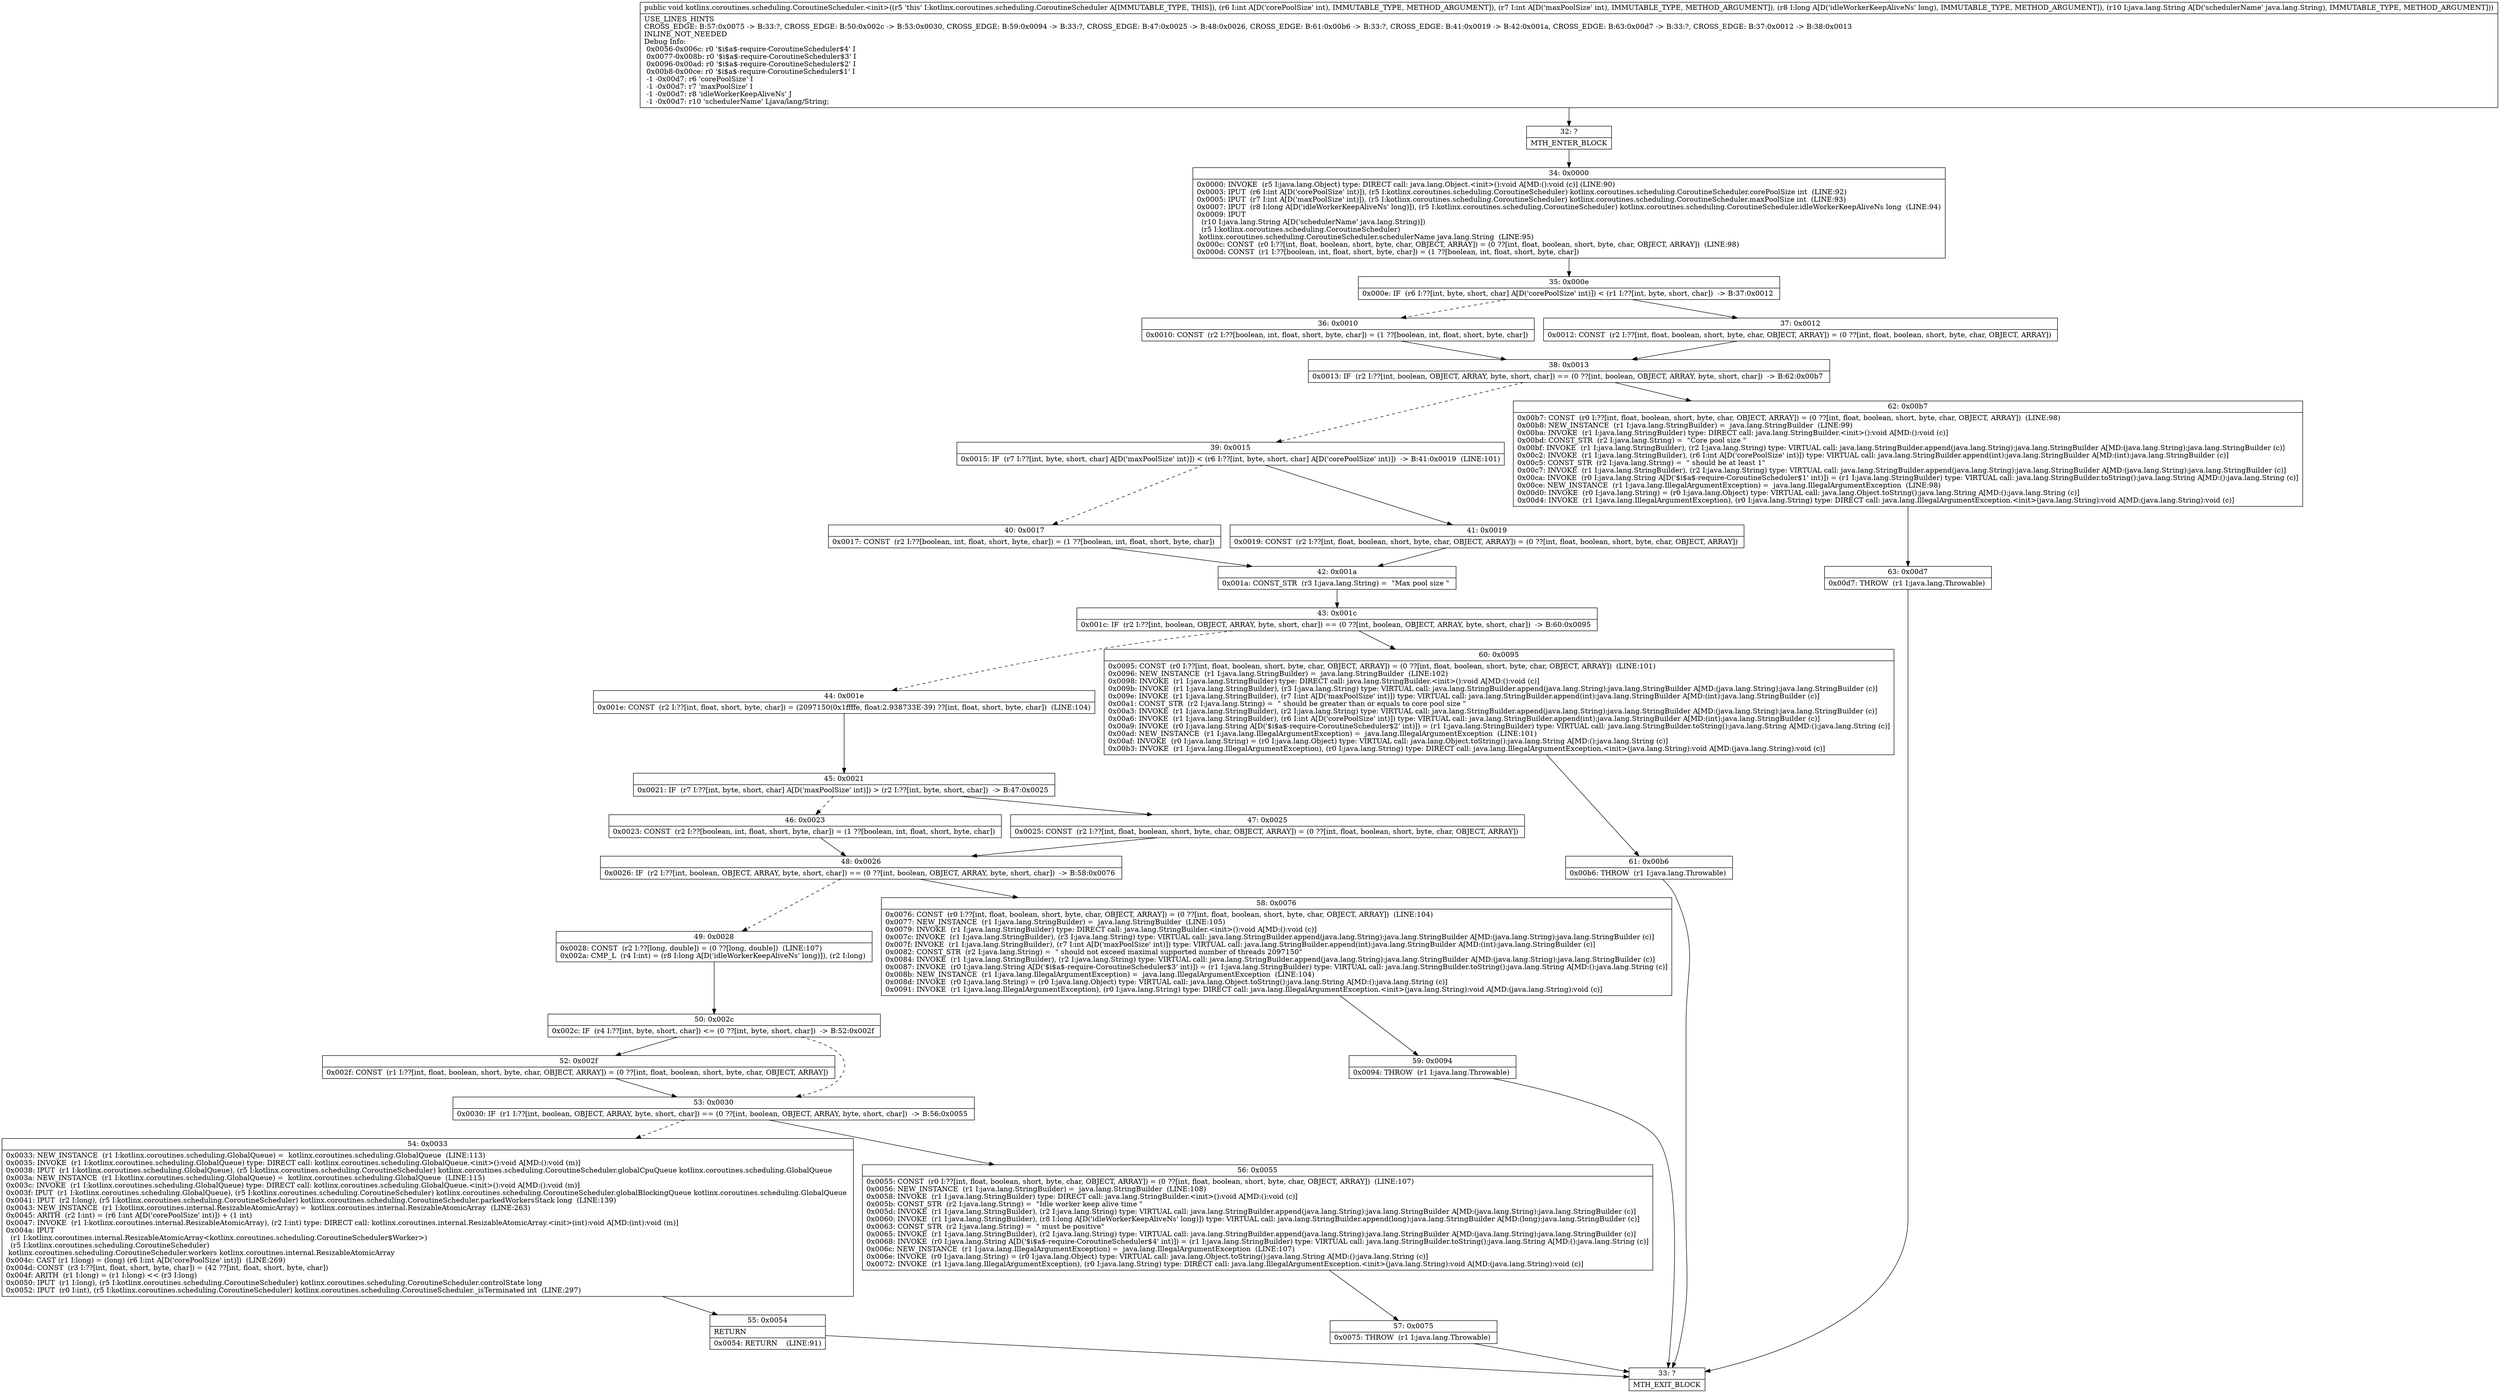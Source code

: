 digraph "CFG forkotlinx.coroutines.scheduling.CoroutineScheduler.\<init\>(IIJLjava\/lang\/String;)V" {
Node_32 [shape=record,label="{32\:\ ?|MTH_ENTER_BLOCK\l}"];
Node_34 [shape=record,label="{34\:\ 0x0000|0x0000: INVOKE  (r5 I:java.lang.Object) type: DIRECT call: java.lang.Object.\<init\>():void A[MD:():void (c)] (LINE:90)\l0x0003: IPUT  (r6 I:int A[D('corePoolSize' int)]), (r5 I:kotlinx.coroutines.scheduling.CoroutineScheduler) kotlinx.coroutines.scheduling.CoroutineScheduler.corePoolSize int  (LINE:92)\l0x0005: IPUT  (r7 I:int A[D('maxPoolSize' int)]), (r5 I:kotlinx.coroutines.scheduling.CoroutineScheduler) kotlinx.coroutines.scheduling.CoroutineScheduler.maxPoolSize int  (LINE:93)\l0x0007: IPUT  (r8 I:long A[D('idleWorkerKeepAliveNs' long)]), (r5 I:kotlinx.coroutines.scheduling.CoroutineScheduler) kotlinx.coroutines.scheduling.CoroutineScheduler.idleWorkerKeepAliveNs long  (LINE:94)\l0x0009: IPUT  \l  (r10 I:java.lang.String A[D('schedulerName' java.lang.String)])\l  (r5 I:kotlinx.coroutines.scheduling.CoroutineScheduler)\l kotlinx.coroutines.scheduling.CoroutineScheduler.schedulerName java.lang.String  (LINE:95)\l0x000c: CONST  (r0 I:??[int, float, boolean, short, byte, char, OBJECT, ARRAY]) = (0 ??[int, float, boolean, short, byte, char, OBJECT, ARRAY])  (LINE:98)\l0x000d: CONST  (r1 I:??[boolean, int, float, short, byte, char]) = (1 ??[boolean, int, float, short, byte, char]) \l}"];
Node_35 [shape=record,label="{35\:\ 0x000e|0x000e: IF  (r6 I:??[int, byte, short, char] A[D('corePoolSize' int)]) \< (r1 I:??[int, byte, short, char])  \-\> B:37:0x0012 \l}"];
Node_36 [shape=record,label="{36\:\ 0x0010|0x0010: CONST  (r2 I:??[boolean, int, float, short, byte, char]) = (1 ??[boolean, int, float, short, byte, char]) \l}"];
Node_38 [shape=record,label="{38\:\ 0x0013|0x0013: IF  (r2 I:??[int, boolean, OBJECT, ARRAY, byte, short, char]) == (0 ??[int, boolean, OBJECT, ARRAY, byte, short, char])  \-\> B:62:0x00b7 \l}"];
Node_39 [shape=record,label="{39\:\ 0x0015|0x0015: IF  (r7 I:??[int, byte, short, char] A[D('maxPoolSize' int)]) \< (r6 I:??[int, byte, short, char] A[D('corePoolSize' int)])  \-\> B:41:0x0019  (LINE:101)\l}"];
Node_40 [shape=record,label="{40\:\ 0x0017|0x0017: CONST  (r2 I:??[boolean, int, float, short, byte, char]) = (1 ??[boolean, int, float, short, byte, char]) \l}"];
Node_42 [shape=record,label="{42\:\ 0x001a|0x001a: CONST_STR  (r3 I:java.lang.String) =  \"Max pool size \" \l}"];
Node_43 [shape=record,label="{43\:\ 0x001c|0x001c: IF  (r2 I:??[int, boolean, OBJECT, ARRAY, byte, short, char]) == (0 ??[int, boolean, OBJECT, ARRAY, byte, short, char])  \-\> B:60:0x0095 \l}"];
Node_44 [shape=record,label="{44\:\ 0x001e|0x001e: CONST  (r2 I:??[int, float, short, byte, char]) = (2097150(0x1ffffe, float:2.938733E\-39) ??[int, float, short, byte, char])  (LINE:104)\l}"];
Node_45 [shape=record,label="{45\:\ 0x0021|0x0021: IF  (r7 I:??[int, byte, short, char] A[D('maxPoolSize' int)]) \> (r2 I:??[int, byte, short, char])  \-\> B:47:0x0025 \l}"];
Node_46 [shape=record,label="{46\:\ 0x0023|0x0023: CONST  (r2 I:??[boolean, int, float, short, byte, char]) = (1 ??[boolean, int, float, short, byte, char]) \l}"];
Node_48 [shape=record,label="{48\:\ 0x0026|0x0026: IF  (r2 I:??[int, boolean, OBJECT, ARRAY, byte, short, char]) == (0 ??[int, boolean, OBJECT, ARRAY, byte, short, char])  \-\> B:58:0x0076 \l}"];
Node_49 [shape=record,label="{49\:\ 0x0028|0x0028: CONST  (r2 I:??[long, double]) = (0 ??[long, double])  (LINE:107)\l0x002a: CMP_L  (r4 I:int) = (r8 I:long A[D('idleWorkerKeepAliveNs' long)]), (r2 I:long) \l}"];
Node_50 [shape=record,label="{50\:\ 0x002c|0x002c: IF  (r4 I:??[int, byte, short, char]) \<= (0 ??[int, byte, short, char])  \-\> B:52:0x002f \l}"];
Node_52 [shape=record,label="{52\:\ 0x002f|0x002f: CONST  (r1 I:??[int, float, boolean, short, byte, char, OBJECT, ARRAY]) = (0 ??[int, float, boolean, short, byte, char, OBJECT, ARRAY]) \l}"];
Node_53 [shape=record,label="{53\:\ 0x0030|0x0030: IF  (r1 I:??[int, boolean, OBJECT, ARRAY, byte, short, char]) == (0 ??[int, boolean, OBJECT, ARRAY, byte, short, char])  \-\> B:56:0x0055 \l}"];
Node_54 [shape=record,label="{54\:\ 0x0033|0x0033: NEW_INSTANCE  (r1 I:kotlinx.coroutines.scheduling.GlobalQueue) =  kotlinx.coroutines.scheduling.GlobalQueue  (LINE:113)\l0x0035: INVOKE  (r1 I:kotlinx.coroutines.scheduling.GlobalQueue) type: DIRECT call: kotlinx.coroutines.scheduling.GlobalQueue.\<init\>():void A[MD:():void (m)]\l0x0038: IPUT  (r1 I:kotlinx.coroutines.scheduling.GlobalQueue), (r5 I:kotlinx.coroutines.scheduling.CoroutineScheduler) kotlinx.coroutines.scheduling.CoroutineScheduler.globalCpuQueue kotlinx.coroutines.scheduling.GlobalQueue \l0x003a: NEW_INSTANCE  (r1 I:kotlinx.coroutines.scheduling.GlobalQueue) =  kotlinx.coroutines.scheduling.GlobalQueue  (LINE:115)\l0x003c: INVOKE  (r1 I:kotlinx.coroutines.scheduling.GlobalQueue) type: DIRECT call: kotlinx.coroutines.scheduling.GlobalQueue.\<init\>():void A[MD:():void (m)]\l0x003f: IPUT  (r1 I:kotlinx.coroutines.scheduling.GlobalQueue), (r5 I:kotlinx.coroutines.scheduling.CoroutineScheduler) kotlinx.coroutines.scheduling.CoroutineScheduler.globalBlockingQueue kotlinx.coroutines.scheduling.GlobalQueue \l0x0041: IPUT  (r2 I:long), (r5 I:kotlinx.coroutines.scheduling.CoroutineScheduler) kotlinx.coroutines.scheduling.CoroutineScheduler.parkedWorkersStack long  (LINE:139)\l0x0043: NEW_INSTANCE  (r1 I:kotlinx.coroutines.internal.ResizableAtomicArray) =  kotlinx.coroutines.internal.ResizableAtomicArray  (LINE:263)\l0x0045: ARITH  (r2 I:int) = (r6 I:int A[D('corePoolSize' int)]) + (1 int) \l0x0047: INVOKE  (r1 I:kotlinx.coroutines.internal.ResizableAtomicArray), (r2 I:int) type: DIRECT call: kotlinx.coroutines.internal.ResizableAtomicArray.\<init\>(int):void A[MD:(int):void (m)]\l0x004a: IPUT  \l  (r1 I:kotlinx.coroutines.internal.ResizableAtomicArray\<kotlinx.coroutines.scheduling.CoroutineScheduler$Worker\>)\l  (r5 I:kotlinx.coroutines.scheduling.CoroutineScheduler)\l kotlinx.coroutines.scheduling.CoroutineScheduler.workers kotlinx.coroutines.internal.ResizableAtomicArray \l0x004c: CAST (r1 I:long) = (long) (r6 I:int A[D('corePoolSize' int)])  (LINE:269)\l0x004d: CONST  (r3 I:??[int, float, short, byte, char]) = (42 ??[int, float, short, byte, char]) \l0x004f: ARITH  (r1 I:long) = (r1 I:long) \<\< (r3 I:long) \l0x0050: IPUT  (r1 I:long), (r5 I:kotlinx.coroutines.scheduling.CoroutineScheduler) kotlinx.coroutines.scheduling.CoroutineScheduler.controlState long \l0x0052: IPUT  (r0 I:int), (r5 I:kotlinx.coroutines.scheduling.CoroutineScheduler) kotlinx.coroutines.scheduling.CoroutineScheduler._isTerminated int  (LINE:297)\l}"];
Node_55 [shape=record,label="{55\:\ 0x0054|RETURN\l|0x0054: RETURN    (LINE:91)\l}"];
Node_33 [shape=record,label="{33\:\ ?|MTH_EXIT_BLOCK\l}"];
Node_56 [shape=record,label="{56\:\ 0x0055|0x0055: CONST  (r0 I:??[int, float, boolean, short, byte, char, OBJECT, ARRAY]) = (0 ??[int, float, boolean, short, byte, char, OBJECT, ARRAY])  (LINE:107)\l0x0056: NEW_INSTANCE  (r1 I:java.lang.StringBuilder) =  java.lang.StringBuilder  (LINE:108)\l0x0058: INVOKE  (r1 I:java.lang.StringBuilder) type: DIRECT call: java.lang.StringBuilder.\<init\>():void A[MD:():void (c)]\l0x005b: CONST_STR  (r2 I:java.lang.String) =  \"Idle worker keep alive time \" \l0x005d: INVOKE  (r1 I:java.lang.StringBuilder), (r2 I:java.lang.String) type: VIRTUAL call: java.lang.StringBuilder.append(java.lang.String):java.lang.StringBuilder A[MD:(java.lang.String):java.lang.StringBuilder (c)]\l0x0060: INVOKE  (r1 I:java.lang.StringBuilder), (r8 I:long A[D('idleWorkerKeepAliveNs' long)]) type: VIRTUAL call: java.lang.StringBuilder.append(long):java.lang.StringBuilder A[MD:(long):java.lang.StringBuilder (c)]\l0x0063: CONST_STR  (r2 I:java.lang.String) =  \" must be positive\" \l0x0065: INVOKE  (r1 I:java.lang.StringBuilder), (r2 I:java.lang.String) type: VIRTUAL call: java.lang.StringBuilder.append(java.lang.String):java.lang.StringBuilder A[MD:(java.lang.String):java.lang.StringBuilder (c)]\l0x0068: INVOKE  (r0 I:java.lang.String A[D('$i$a$\-require\-CoroutineScheduler$4' int)]) = (r1 I:java.lang.StringBuilder) type: VIRTUAL call: java.lang.StringBuilder.toString():java.lang.String A[MD:():java.lang.String (c)]\l0x006c: NEW_INSTANCE  (r1 I:java.lang.IllegalArgumentException) =  java.lang.IllegalArgumentException  (LINE:107)\l0x006e: INVOKE  (r0 I:java.lang.String) = (r0 I:java.lang.Object) type: VIRTUAL call: java.lang.Object.toString():java.lang.String A[MD:():java.lang.String (c)]\l0x0072: INVOKE  (r1 I:java.lang.IllegalArgumentException), (r0 I:java.lang.String) type: DIRECT call: java.lang.IllegalArgumentException.\<init\>(java.lang.String):void A[MD:(java.lang.String):void (c)]\l}"];
Node_57 [shape=record,label="{57\:\ 0x0075|0x0075: THROW  (r1 I:java.lang.Throwable) \l}"];
Node_58 [shape=record,label="{58\:\ 0x0076|0x0076: CONST  (r0 I:??[int, float, boolean, short, byte, char, OBJECT, ARRAY]) = (0 ??[int, float, boolean, short, byte, char, OBJECT, ARRAY])  (LINE:104)\l0x0077: NEW_INSTANCE  (r1 I:java.lang.StringBuilder) =  java.lang.StringBuilder  (LINE:105)\l0x0079: INVOKE  (r1 I:java.lang.StringBuilder) type: DIRECT call: java.lang.StringBuilder.\<init\>():void A[MD:():void (c)]\l0x007c: INVOKE  (r1 I:java.lang.StringBuilder), (r3 I:java.lang.String) type: VIRTUAL call: java.lang.StringBuilder.append(java.lang.String):java.lang.StringBuilder A[MD:(java.lang.String):java.lang.StringBuilder (c)]\l0x007f: INVOKE  (r1 I:java.lang.StringBuilder), (r7 I:int A[D('maxPoolSize' int)]) type: VIRTUAL call: java.lang.StringBuilder.append(int):java.lang.StringBuilder A[MD:(int):java.lang.StringBuilder (c)]\l0x0082: CONST_STR  (r2 I:java.lang.String) =  \" should not exceed maximal supported number of threads 2097150\" \l0x0084: INVOKE  (r1 I:java.lang.StringBuilder), (r2 I:java.lang.String) type: VIRTUAL call: java.lang.StringBuilder.append(java.lang.String):java.lang.StringBuilder A[MD:(java.lang.String):java.lang.StringBuilder (c)]\l0x0087: INVOKE  (r0 I:java.lang.String A[D('$i$a$\-require\-CoroutineScheduler$3' int)]) = (r1 I:java.lang.StringBuilder) type: VIRTUAL call: java.lang.StringBuilder.toString():java.lang.String A[MD:():java.lang.String (c)]\l0x008b: NEW_INSTANCE  (r1 I:java.lang.IllegalArgumentException) =  java.lang.IllegalArgumentException  (LINE:104)\l0x008d: INVOKE  (r0 I:java.lang.String) = (r0 I:java.lang.Object) type: VIRTUAL call: java.lang.Object.toString():java.lang.String A[MD:():java.lang.String (c)]\l0x0091: INVOKE  (r1 I:java.lang.IllegalArgumentException), (r0 I:java.lang.String) type: DIRECT call: java.lang.IllegalArgumentException.\<init\>(java.lang.String):void A[MD:(java.lang.String):void (c)]\l}"];
Node_59 [shape=record,label="{59\:\ 0x0094|0x0094: THROW  (r1 I:java.lang.Throwable) \l}"];
Node_47 [shape=record,label="{47\:\ 0x0025|0x0025: CONST  (r2 I:??[int, float, boolean, short, byte, char, OBJECT, ARRAY]) = (0 ??[int, float, boolean, short, byte, char, OBJECT, ARRAY]) \l}"];
Node_60 [shape=record,label="{60\:\ 0x0095|0x0095: CONST  (r0 I:??[int, float, boolean, short, byte, char, OBJECT, ARRAY]) = (0 ??[int, float, boolean, short, byte, char, OBJECT, ARRAY])  (LINE:101)\l0x0096: NEW_INSTANCE  (r1 I:java.lang.StringBuilder) =  java.lang.StringBuilder  (LINE:102)\l0x0098: INVOKE  (r1 I:java.lang.StringBuilder) type: DIRECT call: java.lang.StringBuilder.\<init\>():void A[MD:():void (c)]\l0x009b: INVOKE  (r1 I:java.lang.StringBuilder), (r3 I:java.lang.String) type: VIRTUAL call: java.lang.StringBuilder.append(java.lang.String):java.lang.StringBuilder A[MD:(java.lang.String):java.lang.StringBuilder (c)]\l0x009e: INVOKE  (r1 I:java.lang.StringBuilder), (r7 I:int A[D('maxPoolSize' int)]) type: VIRTUAL call: java.lang.StringBuilder.append(int):java.lang.StringBuilder A[MD:(int):java.lang.StringBuilder (c)]\l0x00a1: CONST_STR  (r2 I:java.lang.String) =  \" should be greater than or equals to core pool size \" \l0x00a3: INVOKE  (r1 I:java.lang.StringBuilder), (r2 I:java.lang.String) type: VIRTUAL call: java.lang.StringBuilder.append(java.lang.String):java.lang.StringBuilder A[MD:(java.lang.String):java.lang.StringBuilder (c)]\l0x00a6: INVOKE  (r1 I:java.lang.StringBuilder), (r6 I:int A[D('corePoolSize' int)]) type: VIRTUAL call: java.lang.StringBuilder.append(int):java.lang.StringBuilder A[MD:(int):java.lang.StringBuilder (c)]\l0x00a9: INVOKE  (r0 I:java.lang.String A[D('$i$a$\-require\-CoroutineScheduler$2' int)]) = (r1 I:java.lang.StringBuilder) type: VIRTUAL call: java.lang.StringBuilder.toString():java.lang.String A[MD:():java.lang.String (c)]\l0x00ad: NEW_INSTANCE  (r1 I:java.lang.IllegalArgumentException) =  java.lang.IllegalArgumentException  (LINE:101)\l0x00af: INVOKE  (r0 I:java.lang.String) = (r0 I:java.lang.Object) type: VIRTUAL call: java.lang.Object.toString():java.lang.String A[MD:():java.lang.String (c)]\l0x00b3: INVOKE  (r1 I:java.lang.IllegalArgumentException), (r0 I:java.lang.String) type: DIRECT call: java.lang.IllegalArgumentException.\<init\>(java.lang.String):void A[MD:(java.lang.String):void (c)]\l}"];
Node_61 [shape=record,label="{61\:\ 0x00b6|0x00b6: THROW  (r1 I:java.lang.Throwable) \l}"];
Node_41 [shape=record,label="{41\:\ 0x0019|0x0019: CONST  (r2 I:??[int, float, boolean, short, byte, char, OBJECT, ARRAY]) = (0 ??[int, float, boolean, short, byte, char, OBJECT, ARRAY]) \l}"];
Node_62 [shape=record,label="{62\:\ 0x00b7|0x00b7: CONST  (r0 I:??[int, float, boolean, short, byte, char, OBJECT, ARRAY]) = (0 ??[int, float, boolean, short, byte, char, OBJECT, ARRAY])  (LINE:98)\l0x00b8: NEW_INSTANCE  (r1 I:java.lang.StringBuilder) =  java.lang.StringBuilder  (LINE:99)\l0x00ba: INVOKE  (r1 I:java.lang.StringBuilder) type: DIRECT call: java.lang.StringBuilder.\<init\>():void A[MD:():void (c)]\l0x00bd: CONST_STR  (r2 I:java.lang.String) =  \"Core pool size \" \l0x00bf: INVOKE  (r1 I:java.lang.StringBuilder), (r2 I:java.lang.String) type: VIRTUAL call: java.lang.StringBuilder.append(java.lang.String):java.lang.StringBuilder A[MD:(java.lang.String):java.lang.StringBuilder (c)]\l0x00c2: INVOKE  (r1 I:java.lang.StringBuilder), (r6 I:int A[D('corePoolSize' int)]) type: VIRTUAL call: java.lang.StringBuilder.append(int):java.lang.StringBuilder A[MD:(int):java.lang.StringBuilder (c)]\l0x00c5: CONST_STR  (r2 I:java.lang.String) =  \" should be at least 1\" \l0x00c7: INVOKE  (r1 I:java.lang.StringBuilder), (r2 I:java.lang.String) type: VIRTUAL call: java.lang.StringBuilder.append(java.lang.String):java.lang.StringBuilder A[MD:(java.lang.String):java.lang.StringBuilder (c)]\l0x00ca: INVOKE  (r0 I:java.lang.String A[D('$i$a$\-require\-CoroutineScheduler$1' int)]) = (r1 I:java.lang.StringBuilder) type: VIRTUAL call: java.lang.StringBuilder.toString():java.lang.String A[MD:():java.lang.String (c)]\l0x00ce: NEW_INSTANCE  (r1 I:java.lang.IllegalArgumentException) =  java.lang.IllegalArgumentException  (LINE:98)\l0x00d0: INVOKE  (r0 I:java.lang.String) = (r0 I:java.lang.Object) type: VIRTUAL call: java.lang.Object.toString():java.lang.String A[MD:():java.lang.String (c)]\l0x00d4: INVOKE  (r1 I:java.lang.IllegalArgumentException), (r0 I:java.lang.String) type: DIRECT call: java.lang.IllegalArgumentException.\<init\>(java.lang.String):void A[MD:(java.lang.String):void (c)]\l}"];
Node_63 [shape=record,label="{63\:\ 0x00d7|0x00d7: THROW  (r1 I:java.lang.Throwable) \l}"];
Node_37 [shape=record,label="{37\:\ 0x0012|0x0012: CONST  (r2 I:??[int, float, boolean, short, byte, char, OBJECT, ARRAY]) = (0 ??[int, float, boolean, short, byte, char, OBJECT, ARRAY]) \l}"];
MethodNode[shape=record,label="{public void kotlinx.coroutines.scheduling.CoroutineScheduler.\<init\>((r5 'this' I:kotlinx.coroutines.scheduling.CoroutineScheduler A[IMMUTABLE_TYPE, THIS]), (r6 I:int A[D('corePoolSize' int), IMMUTABLE_TYPE, METHOD_ARGUMENT]), (r7 I:int A[D('maxPoolSize' int), IMMUTABLE_TYPE, METHOD_ARGUMENT]), (r8 I:long A[D('idleWorkerKeepAliveNs' long), IMMUTABLE_TYPE, METHOD_ARGUMENT]), (r10 I:java.lang.String A[D('schedulerName' java.lang.String), IMMUTABLE_TYPE, METHOD_ARGUMENT]))  | USE_LINES_HINTS\lCROSS_EDGE: B:57:0x0075 \-\> B:33:?, CROSS_EDGE: B:50:0x002c \-\> B:53:0x0030, CROSS_EDGE: B:59:0x0094 \-\> B:33:?, CROSS_EDGE: B:47:0x0025 \-\> B:48:0x0026, CROSS_EDGE: B:61:0x00b6 \-\> B:33:?, CROSS_EDGE: B:41:0x0019 \-\> B:42:0x001a, CROSS_EDGE: B:63:0x00d7 \-\> B:33:?, CROSS_EDGE: B:37:0x0012 \-\> B:38:0x0013\lINLINE_NOT_NEEDED\lDebug Info:\l  0x0056\-0x006c: r0 '$i$a$\-require\-CoroutineScheduler$4' I\l  0x0077\-0x008b: r0 '$i$a$\-require\-CoroutineScheduler$3' I\l  0x0096\-0x00ad: r0 '$i$a$\-require\-CoroutineScheduler$2' I\l  0x00b8\-0x00ce: r0 '$i$a$\-require\-CoroutineScheduler$1' I\l  \-1 \-0x00d7: r6 'corePoolSize' I\l  \-1 \-0x00d7: r7 'maxPoolSize' I\l  \-1 \-0x00d7: r8 'idleWorkerKeepAliveNs' J\l  \-1 \-0x00d7: r10 'schedulerName' Ljava\/lang\/String;\l}"];
MethodNode -> Node_32;Node_32 -> Node_34;
Node_34 -> Node_35;
Node_35 -> Node_36[style=dashed];
Node_35 -> Node_37;
Node_36 -> Node_38;
Node_38 -> Node_39[style=dashed];
Node_38 -> Node_62;
Node_39 -> Node_40[style=dashed];
Node_39 -> Node_41;
Node_40 -> Node_42;
Node_42 -> Node_43;
Node_43 -> Node_44[style=dashed];
Node_43 -> Node_60;
Node_44 -> Node_45;
Node_45 -> Node_46[style=dashed];
Node_45 -> Node_47;
Node_46 -> Node_48;
Node_48 -> Node_49[style=dashed];
Node_48 -> Node_58;
Node_49 -> Node_50;
Node_50 -> Node_52;
Node_50 -> Node_53[style=dashed];
Node_52 -> Node_53;
Node_53 -> Node_54[style=dashed];
Node_53 -> Node_56;
Node_54 -> Node_55;
Node_55 -> Node_33;
Node_56 -> Node_57;
Node_57 -> Node_33;
Node_58 -> Node_59;
Node_59 -> Node_33;
Node_47 -> Node_48;
Node_60 -> Node_61;
Node_61 -> Node_33;
Node_41 -> Node_42;
Node_62 -> Node_63;
Node_63 -> Node_33;
Node_37 -> Node_38;
}

